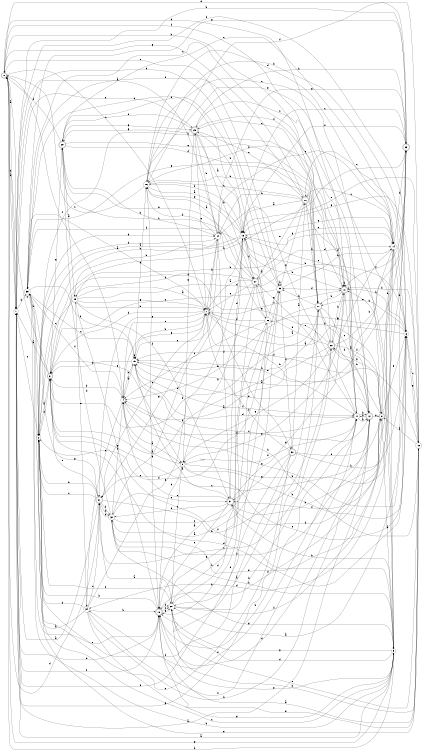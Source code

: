 digraph n30_2 {
__start0 [label="" shape="none"];

rankdir=LR;
size="8,5";

s0 [style="rounded,filled", color="black", fillcolor="white" shape="doublecircle", label="0"];
s1 [style="filled", color="black", fillcolor="white" shape="circle", label="1"];
s2 [style="filled", color="black", fillcolor="white" shape="circle", label="2"];
s3 [style="rounded,filled", color="black", fillcolor="white" shape="doublecircle", label="3"];
s4 [style="filled", color="black", fillcolor="white" shape="circle", label="4"];
s5 [style="filled", color="black", fillcolor="white" shape="circle", label="5"];
s6 [style="filled", color="black", fillcolor="white" shape="circle", label="6"];
s7 [style="filled", color="black", fillcolor="white" shape="circle", label="7"];
s8 [style="rounded,filled", color="black", fillcolor="white" shape="doublecircle", label="8"];
s9 [style="filled", color="black", fillcolor="white" shape="circle", label="9"];
s10 [style="rounded,filled", color="black", fillcolor="white" shape="doublecircle", label="10"];
s11 [style="filled", color="black", fillcolor="white" shape="circle", label="11"];
s12 [style="rounded,filled", color="black", fillcolor="white" shape="doublecircle", label="12"];
s13 [style="filled", color="black", fillcolor="white" shape="circle", label="13"];
s14 [style="filled", color="black", fillcolor="white" shape="circle", label="14"];
s15 [style="filled", color="black", fillcolor="white" shape="circle", label="15"];
s16 [style="filled", color="black", fillcolor="white" shape="circle", label="16"];
s17 [style="rounded,filled", color="black", fillcolor="white" shape="doublecircle", label="17"];
s18 [style="rounded,filled", color="black", fillcolor="white" shape="doublecircle", label="18"];
s19 [style="filled", color="black", fillcolor="white" shape="circle", label="19"];
s20 [style="filled", color="black", fillcolor="white" shape="circle", label="20"];
s21 [style="rounded,filled", color="black", fillcolor="white" shape="doublecircle", label="21"];
s22 [style="rounded,filled", color="black", fillcolor="white" shape="doublecircle", label="22"];
s23 [style="rounded,filled", color="black", fillcolor="white" shape="doublecircle", label="23"];
s24 [style="filled", color="black", fillcolor="white" shape="circle", label="24"];
s25 [style="rounded,filled", color="black", fillcolor="white" shape="doublecircle", label="25"];
s26 [style="rounded,filled", color="black", fillcolor="white" shape="doublecircle", label="26"];
s27 [style="rounded,filled", color="black", fillcolor="white" shape="doublecircle", label="27"];
s28 [style="rounded,filled", color="black", fillcolor="white" shape="doublecircle", label="28"];
s29 [style="filled", color="black", fillcolor="white" shape="circle", label="29"];
s30 [style="rounded,filled", color="black", fillcolor="white" shape="doublecircle", label="30"];
s31 [style="rounded,filled", color="black", fillcolor="white" shape="doublecircle", label="31"];
s32 [style="filled", color="black", fillcolor="white" shape="circle", label="32"];
s33 [style="filled", color="black", fillcolor="white" shape="circle", label="33"];
s34 [style="filled", color="black", fillcolor="white" shape="circle", label="34"];
s35 [style="filled", color="black", fillcolor="white" shape="circle", label="35"];
s36 [style="filled", color="black", fillcolor="white" shape="circle", label="36"];
s0 -> s1 [label="a"];
s0 -> s9 [label="b"];
s0 -> s7 [label="c"];
s0 -> s10 [label="d"];
s0 -> s33 [label="e"];
s0 -> s10 [label="f"];
s0 -> s9 [label="g"];
s0 -> s10 [label="h"];
s1 -> s0 [label="a"];
s1 -> s0 [label="b"];
s1 -> s2 [label="c"];
s1 -> s33 [label="d"];
s1 -> s25 [label="e"];
s1 -> s18 [label="f"];
s1 -> s17 [label="g"];
s1 -> s35 [label="h"];
s2 -> s3 [label="a"];
s2 -> s21 [label="b"];
s2 -> s9 [label="c"];
s2 -> s24 [label="d"];
s2 -> s19 [label="e"];
s2 -> s20 [label="f"];
s2 -> s24 [label="g"];
s2 -> s10 [label="h"];
s3 -> s1 [label="a"];
s3 -> s4 [label="b"];
s3 -> s8 [label="c"];
s3 -> s2 [label="d"];
s3 -> s5 [label="e"];
s3 -> s17 [label="f"];
s3 -> s28 [label="g"];
s3 -> s0 [label="h"];
s4 -> s5 [label="a"];
s4 -> s15 [label="b"];
s4 -> s0 [label="c"];
s4 -> s11 [label="d"];
s4 -> s34 [label="e"];
s4 -> s35 [label="f"];
s4 -> s6 [label="g"];
s4 -> s7 [label="h"];
s5 -> s4 [label="a"];
s5 -> s6 [label="b"];
s5 -> s21 [label="c"];
s5 -> s18 [label="d"];
s5 -> s6 [label="e"];
s5 -> s11 [label="f"];
s5 -> s25 [label="g"];
s5 -> s23 [label="h"];
s6 -> s7 [label="a"];
s6 -> s36 [label="b"];
s6 -> s26 [label="c"];
s6 -> s3 [label="d"];
s6 -> s17 [label="e"];
s6 -> s1 [label="f"];
s6 -> s19 [label="g"];
s6 -> s10 [label="h"];
s7 -> s8 [label="a"];
s7 -> s11 [label="b"];
s7 -> s21 [label="c"];
s7 -> s3 [label="d"];
s7 -> s4 [label="e"];
s7 -> s10 [label="f"];
s7 -> s21 [label="g"];
s7 -> s24 [label="h"];
s8 -> s9 [label="a"];
s8 -> s14 [label="b"];
s8 -> s16 [label="c"];
s8 -> s18 [label="d"];
s8 -> s6 [label="e"];
s8 -> s31 [label="f"];
s8 -> s22 [label="g"];
s8 -> s22 [label="h"];
s9 -> s1 [label="a"];
s9 -> s10 [label="b"];
s9 -> s13 [label="c"];
s9 -> s20 [label="d"];
s9 -> s18 [label="e"];
s9 -> s3 [label="f"];
s9 -> s20 [label="g"];
s9 -> s31 [label="h"];
s10 -> s11 [label="a"];
s10 -> s17 [label="b"];
s10 -> s35 [label="c"];
s10 -> s33 [label="d"];
s10 -> s5 [label="e"];
s10 -> s23 [label="f"];
s10 -> s22 [label="g"];
s10 -> s10 [label="h"];
s11 -> s12 [label="a"];
s11 -> s12 [label="b"];
s11 -> s21 [label="c"];
s11 -> s15 [label="d"];
s11 -> s27 [label="e"];
s11 -> s34 [label="f"];
s11 -> s24 [label="g"];
s11 -> s16 [label="h"];
s12 -> s1 [label="a"];
s12 -> s13 [label="b"];
s12 -> s25 [label="c"];
s12 -> s18 [label="d"];
s12 -> s15 [label="e"];
s12 -> s32 [label="f"];
s12 -> s8 [label="g"];
s12 -> s11 [label="h"];
s13 -> s2 [label="a"];
s13 -> s2 [label="b"];
s13 -> s14 [label="c"];
s13 -> s32 [label="d"];
s13 -> s19 [label="e"];
s13 -> s27 [label="f"];
s13 -> s16 [label="g"];
s13 -> s10 [label="h"];
s14 -> s15 [label="a"];
s14 -> s6 [label="b"];
s14 -> s26 [label="c"];
s14 -> s34 [label="d"];
s14 -> s32 [label="e"];
s14 -> s31 [label="f"];
s14 -> s13 [label="g"];
s14 -> s23 [label="h"];
s15 -> s4 [label="a"];
s15 -> s3 [label="b"];
s15 -> s12 [label="c"];
s15 -> s16 [label="d"];
s15 -> s15 [label="e"];
s15 -> s11 [label="f"];
s15 -> s7 [label="g"];
s15 -> s14 [label="h"];
s16 -> s13 [label="a"];
s16 -> s17 [label="b"];
s16 -> s0 [label="c"];
s16 -> s14 [label="d"];
s16 -> s9 [label="e"];
s16 -> s13 [label="f"];
s16 -> s18 [label="g"];
s16 -> s6 [label="h"];
s17 -> s18 [label="a"];
s17 -> s33 [label="b"];
s17 -> s12 [label="c"];
s17 -> s12 [label="d"];
s17 -> s4 [label="e"];
s17 -> s3 [label="f"];
s17 -> s35 [label="g"];
s17 -> s22 [label="h"];
s18 -> s19 [label="a"];
s18 -> s2 [label="b"];
s18 -> s20 [label="c"];
s18 -> s1 [label="d"];
s18 -> s20 [label="e"];
s18 -> s20 [label="f"];
s18 -> s29 [label="g"];
s18 -> s11 [label="h"];
s19 -> s8 [label="a"];
s19 -> s10 [label="b"];
s19 -> s6 [label="c"];
s19 -> s15 [label="d"];
s19 -> s18 [label="e"];
s19 -> s16 [label="f"];
s19 -> s13 [label="g"];
s19 -> s4 [label="h"];
s20 -> s21 [label="a"];
s20 -> s19 [label="b"];
s20 -> s5 [label="c"];
s20 -> s36 [label="d"];
s20 -> s19 [label="e"];
s20 -> s8 [label="f"];
s20 -> s13 [label="g"];
s20 -> s22 [label="h"];
s21 -> s1 [label="a"];
s21 -> s22 [label="b"];
s21 -> s2 [label="c"];
s21 -> s0 [label="d"];
s21 -> s35 [label="e"];
s21 -> s32 [label="f"];
s21 -> s3 [label="g"];
s21 -> s32 [label="h"];
s22 -> s4 [label="a"];
s22 -> s23 [label="b"];
s22 -> s25 [label="c"];
s22 -> s3 [label="d"];
s22 -> s27 [label="e"];
s22 -> s8 [label="f"];
s22 -> s5 [label="g"];
s22 -> s10 [label="h"];
s23 -> s20 [label="a"];
s23 -> s3 [label="b"];
s23 -> s13 [label="c"];
s23 -> s0 [label="d"];
s23 -> s15 [label="e"];
s23 -> s13 [label="f"];
s23 -> s24 [label="g"];
s23 -> s1 [label="h"];
s24 -> s1 [label="a"];
s24 -> s25 [label="b"];
s24 -> s14 [label="c"];
s24 -> s31 [label="d"];
s24 -> s15 [label="e"];
s24 -> s16 [label="f"];
s24 -> s21 [label="g"];
s24 -> s29 [label="h"];
s25 -> s13 [label="a"];
s25 -> s23 [label="b"];
s25 -> s26 [label="c"];
s25 -> s28 [label="d"];
s25 -> s7 [label="e"];
s25 -> s11 [label="f"];
s25 -> s28 [label="g"];
s25 -> s27 [label="h"];
s26 -> s13 [label="a"];
s26 -> s17 [label="b"];
s26 -> s16 [label="c"];
s26 -> s12 [label="d"];
s26 -> s27 [label="e"];
s26 -> s35 [label="f"];
s26 -> s0 [label="g"];
s26 -> s24 [label="h"];
s27 -> s7 [label="a"];
s27 -> s20 [label="b"];
s27 -> s28 [label="c"];
s27 -> s14 [label="d"];
s27 -> s7 [label="e"];
s27 -> s29 [label="f"];
s27 -> s36 [label="g"];
s27 -> s5 [label="h"];
s28 -> s29 [label="a"];
s28 -> s24 [label="b"];
s28 -> s14 [label="c"];
s28 -> s17 [label="d"];
s28 -> s17 [label="e"];
s28 -> s0 [label="f"];
s28 -> s25 [label="g"];
s28 -> s27 [label="h"];
s29 -> s30 [label="a"];
s29 -> s7 [label="b"];
s29 -> s2 [label="c"];
s29 -> s6 [label="d"];
s29 -> s34 [label="e"];
s29 -> s31 [label="f"];
s29 -> s7 [label="g"];
s29 -> s14 [label="h"];
s30 -> s26 [label="a"];
s30 -> s7 [label="b"];
s30 -> s2 [label="c"];
s30 -> s20 [label="d"];
s30 -> s12 [label="e"];
s30 -> s2 [label="f"];
s30 -> s31 [label="g"];
s30 -> s6 [label="h"];
s31 -> s18 [label="a"];
s31 -> s15 [label="b"];
s31 -> s4 [label="c"];
s31 -> s13 [label="d"];
s31 -> s18 [label="e"];
s31 -> s32 [label="f"];
s31 -> s10 [label="g"];
s31 -> s8 [label="h"];
s32 -> s33 [label="a"];
s32 -> s9 [label="b"];
s32 -> s33 [label="c"];
s32 -> s28 [label="d"];
s32 -> s31 [label="e"];
s32 -> s4 [label="f"];
s32 -> s9 [label="g"];
s32 -> s21 [label="h"];
s33 -> s13 [label="a"];
s33 -> s14 [label="b"];
s33 -> s3 [label="c"];
s33 -> s2 [label="d"];
s33 -> s28 [label="e"];
s33 -> s30 [label="f"];
s33 -> s26 [label="g"];
s33 -> s33 [label="h"];
s34 -> s35 [label="a"];
s34 -> s18 [label="b"];
s34 -> s21 [label="c"];
s34 -> s2 [label="d"];
s34 -> s13 [label="e"];
s34 -> s11 [label="f"];
s34 -> s9 [label="g"];
s34 -> s12 [label="h"];
s35 -> s7 [label="a"];
s35 -> s2 [label="b"];
s35 -> s15 [label="c"];
s35 -> s13 [label="d"];
s35 -> s18 [label="e"];
s35 -> s15 [label="f"];
s35 -> s23 [label="g"];
s35 -> s9 [label="h"];
s36 -> s16 [label="a"];
s36 -> s18 [label="b"];
s36 -> s4 [label="c"];
s36 -> s7 [label="d"];
s36 -> s1 [label="e"];
s36 -> s35 [label="f"];
s36 -> s33 [label="g"];
s36 -> s25 [label="h"];

}